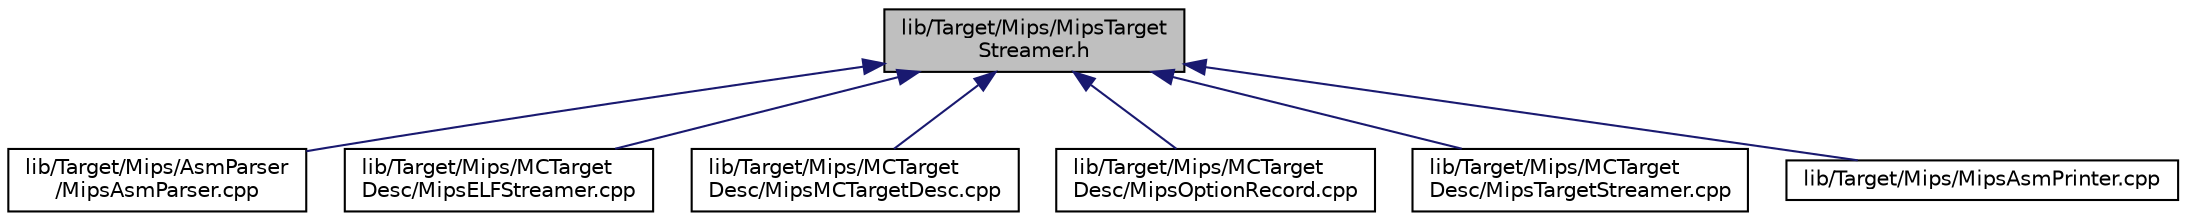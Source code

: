 digraph "lib/Target/Mips/MipsTargetStreamer.h"
{
 // LATEX_PDF_SIZE
  bgcolor="transparent";
  edge [fontname="Helvetica",fontsize="10",labelfontname="Helvetica",labelfontsize="10"];
  node [fontname="Helvetica",fontsize="10",shape=record];
  Node1 [label="lib/Target/Mips/MipsTarget\lStreamer.h",height=0.2,width=0.4,color="black", fillcolor="grey75", style="filled", fontcolor="black",tooltip=" "];
  Node1 -> Node2 [dir="back",color="midnightblue",fontsize="10",style="solid",fontname="Helvetica"];
  Node2 [label="lib/Target/Mips/AsmParser\l/MipsAsmParser.cpp",height=0.2,width=0.4,color="black",URL="$MipsAsmParser_8cpp.html",tooltip=" "];
  Node1 -> Node3 [dir="back",color="midnightblue",fontsize="10",style="solid",fontname="Helvetica"];
  Node3 [label="lib/Target/Mips/MCTarget\lDesc/MipsELFStreamer.cpp",height=0.2,width=0.4,color="black",URL="$MipsELFStreamer_8cpp.html",tooltip=" "];
  Node1 -> Node4 [dir="back",color="midnightblue",fontsize="10",style="solid",fontname="Helvetica"];
  Node4 [label="lib/Target/Mips/MCTarget\lDesc/MipsMCTargetDesc.cpp",height=0.2,width=0.4,color="black",URL="$MipsMCTargetDesc_8cpp.html",tooltip=" "];
  Node1 -> Node5 [dir="back",color="midnightblue",fontsize="10",style="solid",fontname="Helvetica"];
  Node5 [label="lib/Target/Mips/MCTarget\lDesc/MipsOptionRecord.cpp",height=0.2,width=0.4,color="black",URL="$MipsOptionRecord_8cpp.html",tooltip=" "];
  Node1 -> Node6 [dir="back",color="midnightblue",fontsize="10",style="solid",fontname="Helvetica"];
  Node6 [label="lib/Target/Mips/MCTarget\lDesc/MipsTargetStreamer.cpp",height=0.2,width=0.4,color="black",URL="$MipsTargetStreamer_8cpp.html",tooltip=" "];
  Node1 -> Node7 [dir="back",color="midnightblue",fontsize="10",style="solid",fontname="Helvetica"];
  Node7 [label="lib/Target/Mips/MipsAsmPrinter.cpp",height=0.2,width=0.4,color="black",URL="$MipsAsmPrinter_8cpp.html",tooltip=" "];
}
